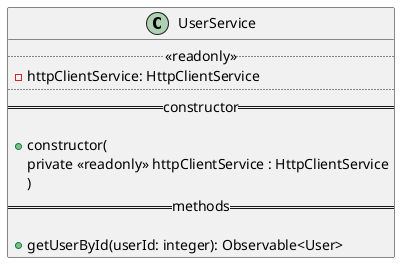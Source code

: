 @startuml UserService
class UserService {
  ..<<readonly>>..
  - httpClientService: HttpClientService
  ....
  == constructor ==

  + constructor(
    private <<readonly>> httpClientService : HttpClientService
    )
  == methods ==

  + getUserById(userId: integer): Observable<User>
}
@enduml
